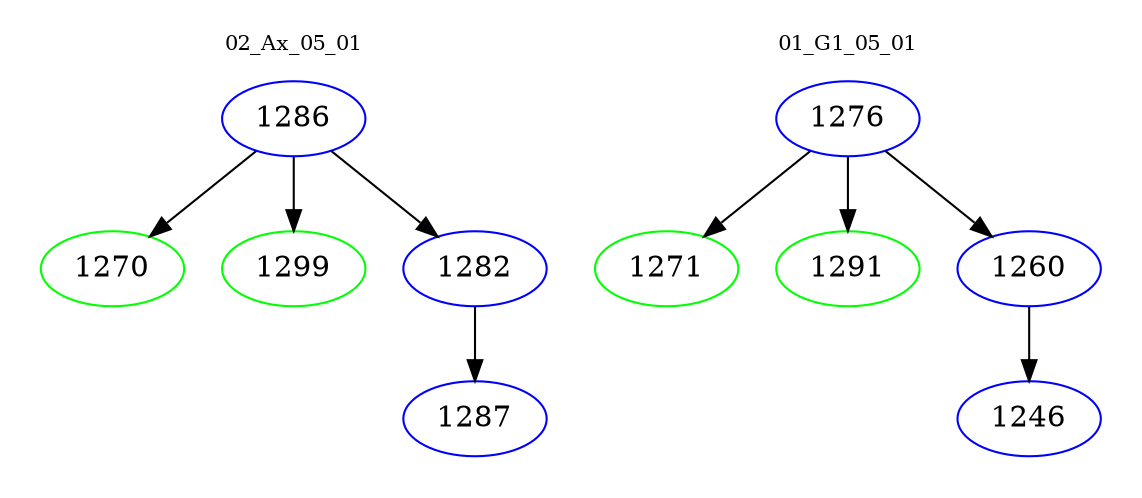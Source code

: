 digraph{
subgraph cluster_0 {
color = white
label = "02_Ax_05_01";
fontsize=10;
T0_1286 [label="1286", color="blue"]
T0_1286 -> T0_1270 [color="black"]
T0_1270 [label="1270", color="green"]
T0_1286 -> T0_1299 [color="black"]
T0_1299 [label="1299", color="green"]
T0_1286 -> T0_1282 [color="black"]
T0_1282 [label="1282", color="blue"]
T0_1282 -> T0_1287 [color="black"]
T0_1287 [label="1287", color="blue"]
}
subgraph cluster_1 {
color = white
label = "01_G1_05_01";
fontsize=10;
T1_1276 [label="1276", color="blue"]
T1_1276 -> T1_1271 [color="black"]
T1_1271 [label="1271", color="green"]
T1_1276 -> T1_1291 [color="black"]
T1_1291 [label="1291", color="green"]
T1_1276 -> T1_1260 [color="black"]
T1_1260 [label="1260", color="blue"]
T1_1260 -> T1_1246 [color="black"]
T1_1246 [label="1246", color="blue"]
}
}

